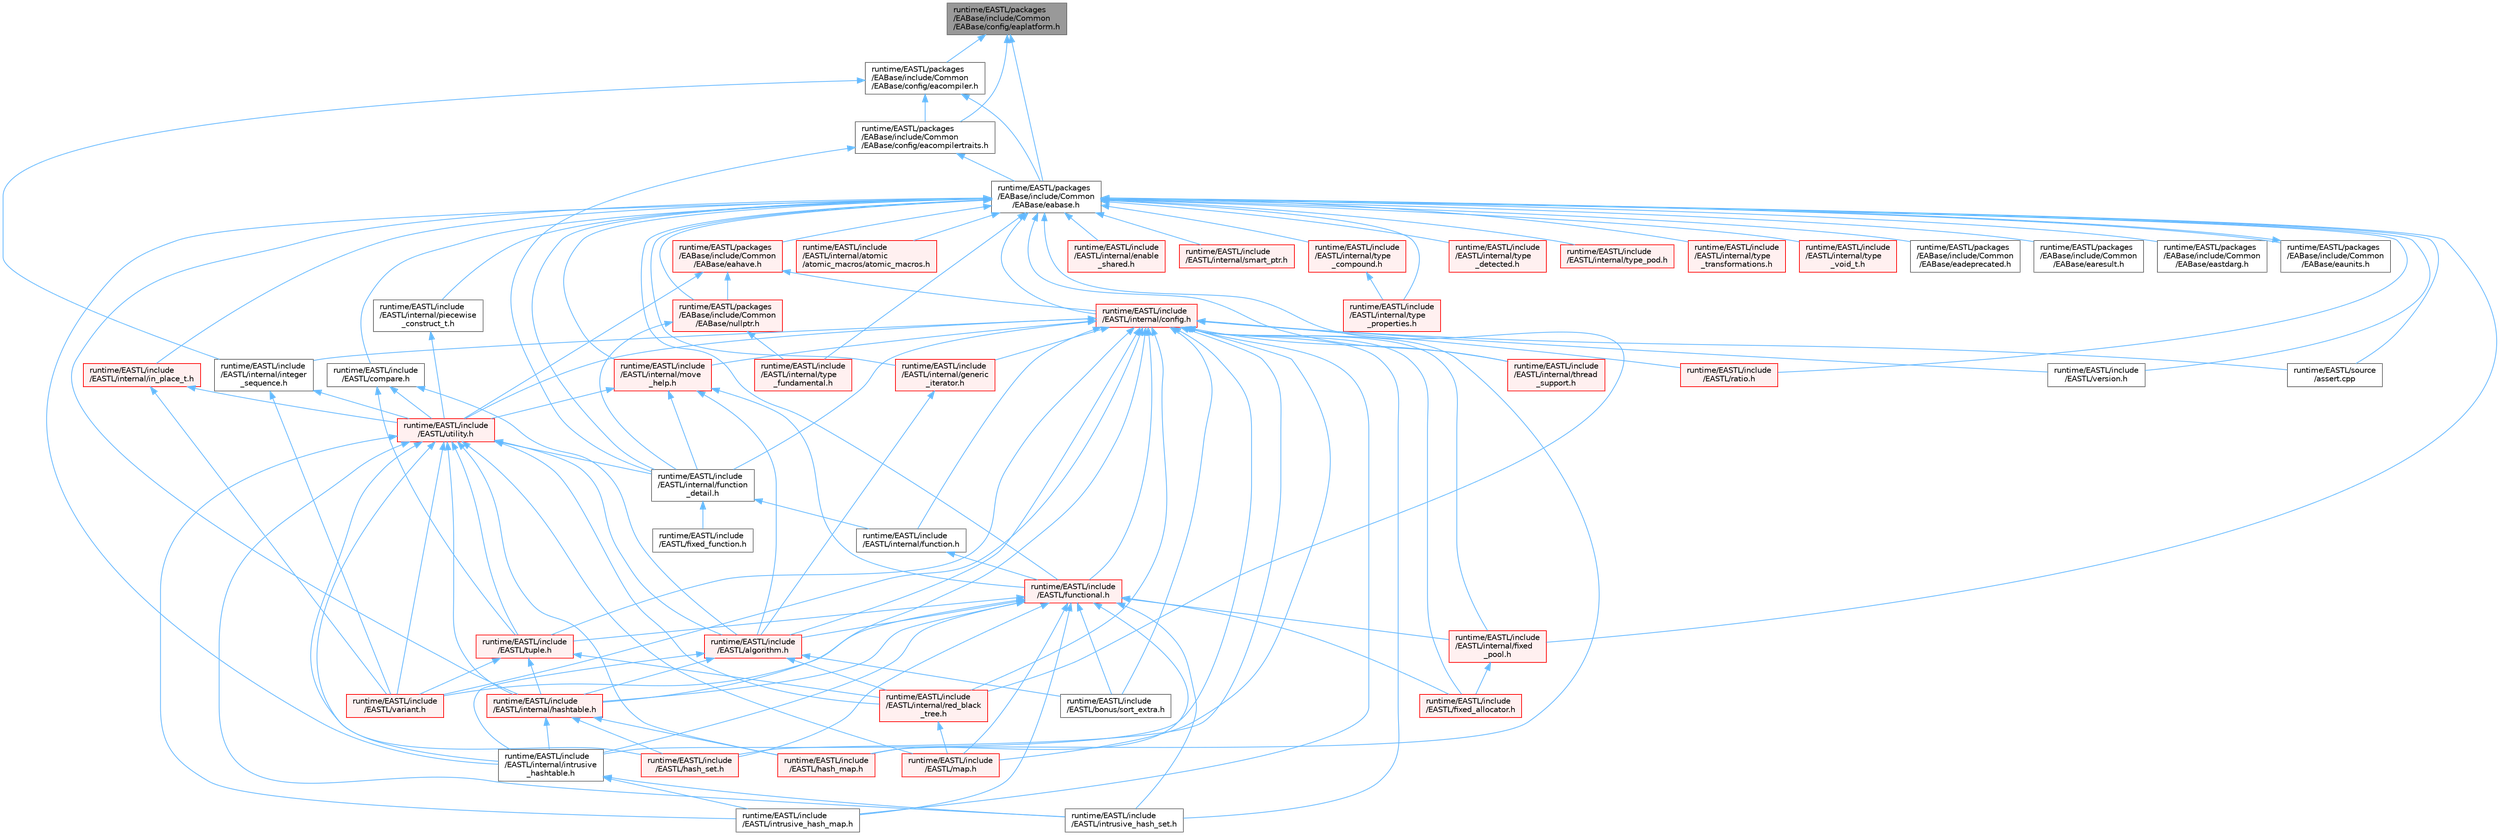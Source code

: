 digraph "runtime/EASTL/packages/EABase/include/Common/EABase/config/eaplatform.h"
{
 // LATEX_PDF_SIZE
  bgcolor="transparent";
  edge [fontname=Helvetica,fontsize=10,labelfontname=Helvetica,labelfontsize=10];
  node [fontname=Helvetica,fontsize=10,shape=box,height=0.2,width=0.4];
  Node1 [id="Node000001",label="runtime/EASTL/packages\l/EABase/include/Common\l/EABase/config/eaplatform.h",height=0.2,width=0.4,color="gray40", fillcolor="grey60", style="filled", fontcolor="black",tooltip=" "];
  Node1 -> Node2 [id="edge1_Node000001_Node000002",dir="back",color="steelblue1",style="solid",tooltip=" "];
  Node2 [id="Node000002",label="runtime/EASTL/packages\l/EABase/include/Common\l/EABase/config/eacompiler.h",height=0.2,width=0.4,color="grey40", fillcolor="white", style="filled",URL="$eacompiler_8h.html",tooltip=" "];
  Node2 -> Node3 [id="edge2_Node000002_Node000003",dir="back",color="steelblue1",style="solid",tooltip=" "];
  Node3 [id="Node000003",label="runtime/EASTL/include\l/EASTL/internal/integer\l_sequence.h",height=0.2,width=0.4,color="grey40", fillcolor="white", style="filled",URL="$integer__sequence_8h.html",tooltip=" "];
  Node3 -> Node4 [id="edge3_Node000003_Node000004",dir="back",color="steelblue1",style="solid",tooltip=" "];
  Node4 [id="Node000004",label="runtime/EASTL/include\l/EASTL/utility.h",height=0.2,width=0.4,color="red", fillcolor="#FFF0F0", style="filled",URL="$_e_a_s_t_l_2include_2_e_a_s_t_l_2utility_8h.html",tooltip=" "];
  Node4 -> Node5 [id="edge4_Node000004_Node000005",dir="back",color="steelblue1",style="solid",tooltip=" "];
  Node5 [id="Node000005",label="runtime/EASTL/include\l/EASTL/algorithm.h",height=0.2,width=0.4,color="red", fillcolor="#FFF0F0", style="filled",URL="$_e_a_s_t_l_2include_2_e_a_s_t_l_2algorithm_8h.html",tooltip=" "];
  Node5 -> Node423 [id="edge5_Node000005_Node000423",dir="back",color="steelblue1",style="solid",tooltip=" "];
  Node423 [id="Node000423",label="runtime/EASTL/include\l/EASTL/bonus/sort_extra.h",height=0.2,width=0.4,color="grey40", fillcolor="white", style="filled",URL="$sort__extra_8h.html",tooltip=" "];
  Node5 -> Node100 [id="edge6_Node000005_Node000100",dir="back",color="steelblue1",style="solid",tooltip=" "];
  Node100 [id="Node000100",label="runtime/EASTL/include\l/EASTL/internal/hashtable.h",height=0.2,width=0.4,color="red", fillcolor="#FFF0F0", style="filled",URL="$hashtable_8h.html",tooltip=" "];
  Node100 -> Node101 [id="edge7_Node000100_Node000101",dir="back",color="steelblue1",style="solid",tooltip=" "];
  Node101 [id="Node000101",label="runtime/EASTL/include\l/EASTL/hash_map.h",height=0.2,width=0.4,color="red", fillcolor="#FFF0F0", style="filled",URL="$hash__map_8h.html",tooltip=" "];
  Node100 -> Node107 [id="edge8_Node000100_Node000107",dir="back",color="steelblue1",style="solid",tooltip=" "];
  Node107 [id="Node000107",label="runtime/EASTL/include\l/EASTL/hash_set.h",height=0.2,width=0.4,color="red", fillcolor="#FFF0F0", style="filled",URL="$hash__set_8h.html",tooltip=" "];
  Node100 -> Node110 [id="edge9_Node000100_Node000110",dir="back",color="steelblue1",style="solid",tooltip=" "];
  Node110 [id="Node000110",label="runtime/EASTL/include\l/EASTL/internal/intrusive\l_hashtable.h",height=0.2,width=0.4,color="grey40", fillcolor="white", style="filled",URL="$intrusive__hashtable_8h.html",tooltip=" "];
  Node110 -> Node111 [id="edge10_Node000110_Node000111",dir="back",color="steelblue1",style="solid",tooltip=" "];
  Node111 [id="Node000111",label="runtime/EASTL/include\l/EASTL/intrusive_hash_map.h",height=0.2,width=0.4,color="grey40", fillcolor="white", style="filled",URL="$intrusive__hash__map_8h.html",tooltip=" "];
  Node110 -> Node112 [id="edge11_Node000110_Node000112",dir="back",color="steelblue1",style="solid",tooltip=" "];
  Node112 [id="Node000112",label="runtime/EASTL/include\l/EASTL/intrusive_hash_set.h",height=0.2,width=0.4,color="grey40", fillcolor="white", style="filled",URL="$intrusive__hash__set_8h.html",tooltip=" "];
  Node5 -> Node110 [id="edge12_Node000005_Node000110",dir="back",color="steelblue1",style="solid",tooltip=" "];
  Node5 -> Node428 [id="edge13_Node000005_Node000428",dir="back",color="steelblue1",style="solid",tooltip=" "];
  Node428 [id="Node000428",label="runtime/EASTL/include\l/EASTL/internal/red_black\l_tree.h",height=0.2,width=0.4,color="red", fillcolor="#FFF0F0", style="filled",URL="$red__black__tree_8h.html",tooltip=" "];
  Node428 -> Node429 [id="edge14_Node000428_Node000429",dir="back",color="steelblue1",style="solid",tooltip=" "];
  Node429 [id="Node000429",label="runtime/EASTL/include\l/EASTL/map.h",height=0.2,width=0.4,color="red", fillcolor="#FFF0F0", style="filled",URL="$_e_a_s_t_l_2include_2_e_a_s_t_l_2map_8h.html",tooltip=" "];
  Node4 -> Node101 [id="edge15_Node000004_Node000101",dir="back",color="steelblue1",style="solid",tooltip=" "];
  Node4 -> Node107 [id="edge16_Node000004_Node000107",dir="back",color="steelblue1",style="solid",tooltip=" "];
  Node4 -> Node477 [id="edge17_Node000004_Node000477",dir="back",color="steelblue1",style="solid",tooltip=" "];
  Node477 [id="Node000477",label="runtime/EASTL/include\l/EASTL/internal/function\l_detail.h",height=0.2,width=0.4,color="grey40", fillcolor="white", style="filled",URL="$function__detail_8h.html",tooltip=" "];
  Node477 -> Node478 [id="edge18_Node000477_Node000478",dir="back",color="steelblue1",style="solid",tooltip=" "];
  Node478 [id="Node000478",label="runtime/EASTL/include\l/EASTL/fixed_function.h",height=0.2,width=0.4,color="grey40", fillcolor="white", style="filled",URL="$fixed__function_8h.html",tooltip=" "];
  Node477 -> Node479 [id="edge19_Node000477_Node000479",dir="back",color="steelblue1",style="solid",tooltip=" "];
  Node479 [id="Node000479",label="runtime/EASTL/include\l/EASTL/internal/function.h",height=0.2,width=0.4,color="grey40", fillcolor="white", style="filled",URL="$_e_a_s_t_l_2include_2_e_a_s_t_l_2internal_2function_8h.html",tooltip=" "];
  Node479 -> Node480 [id="edge20_Node000479_Node000480",dir="back",color="steelblue1",style="solid",tooltip=" "];
  Node480 [id="Node000480",label="runtime/EASTL/include\l/EASTL/functional.h",height=0.2,width=0.4,color="red", fillcolor="#FFF0F0", style="filled",URL="$_e_a_s_t_l_2include_2_e_a_s_t_l_2functional_8h.html",tooltip=" "];
  Node480 -> Node5 [id="edge21_Node000480_Node000005",dir="back",color="steelblue1",style="solid",tooltip=" "];
  Node480 -> Node423 [id="edge22_Node000480_Node000423",dir="back",color="steelblue1",style="solid",tooltip=" "];
  Node480 -> Node444 [id="edge23_Node000480_Node000444",dir="back",color="steelblue1",style="solid",tooltip=" "];
  Node444 [id="Node000444",label="runtime/EASTL/include\l/EASTL/fixed_allocator.h",height=0.2,width=0.4,color="red", fillcolor="#FFF0F0", style="filled",URL="$fixed__allocator_8h.html",tooltip=" "];
  Node480 -> Node101 [id="edge24_Node000480_Node000101",dir="back",color="steelblue1",style="solid",tooltip=" "];
  Node480 -> Node107 [id="edge25_Node000480_Node000107",dir="back",color="steelblue1",style="solid",tooltip=" "];
  Node480 -> Node446 [id="edge26_Node000480_Node000446",dir="back",color="steelblue1",style="solid",tooltip=" "];
  Node446 [id="Node000446",label="runtime/EASTL/include\l/EASTL/internal/fixed\l_pool.h",height=0.2,width=0.4,color="red", fillcolor="#FFF0F0", style="filled",URL="$fixed__pool_8h.html",tooltip=" "];
  Node446 -> Node444 [id="edge27_Node000446_Node000444",dir="back",color="steelblue1",style="solid",tooltip=" "];
  Node480 -> Node100 [id="edge28_Node000480_Node000100",dir="back",color="steelblue1",style="solid",tooltip=" "];
  Node480 -> Node110 [id="edge29_Node000480_Node000110",dir="back",color="steelblue1",style="solid",tooltip=" "];
  Node480 -> Node111 [id="edge30_Node000480_Node000111",dir="back",color="steelblue1",style="solid",tooltip=" "];
  Node480 -> Node112 [id="edge31_Node000480_Node000112",dir="back",color="steelblue1",style="solid",tooltip=" "];
  Node480 -> Node429 [id="edge32_Node000480_Node000429",dir="back",color="steelblue1",style="solid",tooltip=" "];
  Node480 -> Node481 [id="edge33_Node000480_Node000481",dir="back",color="steelblue1",style="solid",tooltip=" "];
  Node481 [id="Node000481",label="runtime/EASTL/include\l/EASTL/tuple.h",height=0.2,width=0.4,color="red", fillcolor="#FFF0F0", style="filled",URL="$tuple_8h.html",tooltip=" "];
  Node481 -> Node100 [id="edge34_Node000481_Node000100",dir="back",color="steelblue1",style="solid",tooltip=" "];
  Node481 -> Node428 [id="edge35_Node000481_Node000428",dir="back",color="steelblue1",style="solid",tooltip=" "];
  Node481 -> Node419 [id="edge36_Node000481_Node000419",dir="back",color="steelblue1",style="solid",tooltip=" "];
  Node419 [id="Node000419",label="runtime/EASTL/include\l/EASTL/variant.h",height=0.2,width=0.4,color="red", fillcolor="#FFF0F0", style="filled",URL="$_e_a_s_t_l_2include_2_e_a_s_t_l_2variant_8h.html",tooltip=" "];
  Node480 -> Node419 [id="edge37_Node000480_Node000419",dir="back",color="steelblue1",style="solid",tooltip=" "];
  Node4 -> Node100 [id="edge38_Node000004_Node000100",dir="back",color="steelblue1",style="solid",tooltip=" "];
  Node4 -> Node110 [id="edge39_Node000004_Node000110",dir="back",color="steelblue1",style="solid",tooltip=" "];
  Node4 -> Node428 [id="edge40_Node000004_Node000428",dir="back",color="steelblue1",style="solid",tooltip=" "];
  Node4 -> Node111 [id="edge41_Node000004_Node000111",dir="back",color="steelblue1",style="solid",tooltip=" "];
  Node4 -> Node112 [id="edge42_Node000004_Node000112",dir="back",color="steelblue1",style="solid",tooltip=" "];
  Node4 -> Node429 [id="edge43_Node000004_Node000429",dir="back",color="steelblue1",style="solid",tooltip=" "];
  Node4 -> Node481 [id="edge44_Node000004_Node000481",dir="back",color="steelblue1",style="solid",tooltip=" "];
  Node4 -> Node419 [id="edge45_Node000004_Node000419",dir="back",color="steelblue1",style="solid",tooltip=" "];
  Node3 -> Node419 [id="edge46_Node000003_Node000419",dir="back",color="steelblue1",style="solid",tooltip=" "];
  Node2 -> Node484 [id="edge47_Node000002_Node000484",dir="back",color="steelblue1",style="solid",tooltip=" "];
  Node484 [id="Node000484",label="runtime/EASTL/packages\l/EABase/include/Common\l/EABase/config/eacompilertraits.h",height=0.2,width=0.4,color="grey40", fillcolor="white", style="filled",URL="$eacompilertraits_8h.html",tooltip=" "];
  Node484 -> Node477 [id="edge48_Node000484_Node000477",dir="back",color="steelblue1",style="solid",tooltip=" "];
  Node484 -> Node485 [id="edge49_Node000484_Node000485",dir="back",color="steelblue1",style="solid",tooltip=" "];
  Node485 [id="Node000485",label="runtime/EASTL/packages\l/EABase/include/Common\l/EABase/eabase.h",height=0.2,width=0.4,color="grey40", fillcolor="white", style="filled",URL="$eabase_8h.html",tooltip=" "];
  Node485 -> Node486 [id="edge50_Node000485_Node000486",dir="back",color="steelblue1",style="solid",tooltip=" "];
  Node486 [id="Node000486",label="runtime/EASTL/include\l/EASTL/compare.h",height=0.2,width=0.4,color="grey40", fillcolor="white", style="filled",URL="$compare_8h.html",tooltip=" "];
  Node486 -> Node5 [id="edge51_Node000486_Node000005",dir="back",color="steelblue1",style="solid",tooltip=" "];
  Node486 -> Node481 [id="edge52_Node000486_Node000481",dir="back",color="steelblue1",style="solid",tooltip=" "];
  Node486 -> Node4 [id="edge53_Node000486_Node000004",dir="back",color="steelblue1",style="solid",tooltip=" "];
  Node485 -> Node480 [id="edge54_Node000485_Node000480",dir="back",color="steelblue1",style="solid",tooltip=" "];
  Node485 -> Node487 [id="edge55_Node000485_Node000487",dir="back",color="steelblue1",style="solid",tooltip=" "];
  Node487 [id="Node000487",label="runtime/EASTL/include\l/EASTL/internal/atomic\l/atomic_macros/atomic_macros.h",height=0.2,width=0.4,color="red", fillcolor="#FFF0F0", style="filled",URL="$atomic__macros_2atomic__macros_8h.html",tooltip=" "];
  Node485 -> Node489 [id="edge56_Node000485_Node000489",dir="back",color="steelblue1",style="solid",tooltip=" "];
  Node489 [id="Node000489",label="runtime/EASTL/include\l/EASTL/internal/config.h",height=0.2,width=0.4,color="red", fillcolor="#FFF0F0", style="filled",URL="$config_8h.html",tooltip=" "];
  Node489 -> Node5 [id="edge57_Node000489_Node000005",dir="back",color="steelblue1",style="solid",tooltip=" "];
  Node489 -> Node423 [id="edge58_Node000489_Node000423",dir="back",color="steelblue1",style="solid",tooltip=" "];
  Node489 -> Node444 [id="edge59_Node000489_Node000444",dir="back",color="steelblue1",style="solid",tooltip=" "];
  Node489 -> Node480 [id="edge60_Node000489_Node000480",dir="back",color="steelblue1",style="solid",tooltip=" "];
  Node489 -> Node101 [id="edge61_Node000489_Node000101",dir="back",color="steelblue1",style="solid",tooltip=" "];
  Node489 -> Node107 [id="edge62_Node000489_Node000107",dir="back",color="steelblue1",style="solid",tooltip=" "];
  Node489 -> Node446 [id="edge63_Node000489_Node000446",dir="back",color="steelblue1",style="solid",tooltip=" "];
  Node489 -> Node479 [id="edge64_Node000489_Node000479",dir="back",color="steelblue1",style="solid",tooltip=" "];
  Node489 -> Node477 [id="edge65_Node000489_Node000477",dir="back",color="steelblue1",style="solid",tooltip=" "];
  Node489 -> Node504 [id="edge66_Node000489_Node000504",dir="back",color="steelblue1",style="solid",tooltip=" "];
  Node504 [id="Node000504",label="runtime/EASTL/include\l/EASTL/internal/generic\l_iterator.h",height=0.2,width=0.4,color="red", fillcolor="#FFF0F0", style="filled",URL="$generic__iterator_8h.html",tooltip=" "];
  Node504 -> Node5 [id="edge67_Node000504_Node000005",dir="back",color="steelblue1",style="solid",tooltip=" "];
  Node489 -> Node100 [id="edge68_Node000489_Node000100",dir="back",color="steelblue1",style="solid",tooltip=" "];
  Node489 -> Node3 [id="edge69_Node000489_Node000003",dir="back",color="steelblue1",style="solid",tooltip=" "];
  Node489 -> Node110 [id="edge70_Node000489_Node000110",dir="back",color="steelblue1",style="solid",tooltip=" "];
  Node489 -> Node510 [id="edge71_Node000489_Node000510",dir="back",color="steelblue1",style="solid",tooltip=" "];
  Node510 [id="Node000510",label="runtime/EASTL/include\l/EASTL/internal/move\l_help.h",height=0.2,width=0.4,color="red", fillcolor="#FFF0F0", style="filled",URL="$move__help_8h.html",tooltip=" "];
  Node510 -> Node5 [id="edge72_Node000510_Node000005",dir="back",color="steelblue1",style="solid",tooltip=" "];
  Node510 -> Node480 [id="edge73_Node000510_Node000480",dir="back",color="steelblue1",style="solid",tooltip=" "];
  Node510 -> Node477 [id="edge74_Node000510_Node000477",dir="back",color="steelblue1",style="solid",tooltip=" "];
  Node510 -> Node4 [id="edge75_Node000510_Node000004",dir="back",color="steelblue1",style="solid",tooltip=" "];
  Node489 -> Node428 [id="edge76_Node000489_Node000428",dir="back",color="steelblue1",style="solid",tooltip=" "];
  Node489 -> Node513 [id="edge77_Node000489_Node000513",dir="back",color="steelblue1",style="solid",tooltip=" "];
  Node513 [id="Node000513",label="runtime/EASTL/include\l/EASTL/internal/thread\l_support.h",height=0.2,width=0.4,color="red", fillcolor="#FFF0F0", style="filled",URL="$thread__support_8h.html",tooltip=" "];
  Node489 -> Node111 [id="edge78_Node000489_Node000111",dir="back",color="steelblue1",style="solid",tooltip=" "];
  Node489 -> Node112 [id="edge79_Node000489_Node000112",dir="back",color="steelblue1",style="solid",tooltip=" "];
  Node489 -> Node429 [id="edge80_Node000489_Node000429",dir="back",color="steelblue1",style="solid",tooltip=" "];
  Node489 -> Node520 [id="edge81_Node000489_Node000520",dir="back",color="steelblue1",style="solid",tooltip=" "];
  Node520 [id="Node000520",label="runtime/EASTL/include\l/EASTL/ratio.h",height=0.2,width=0.4,color="red", fillcolor="#FFF0F0", style="filled",URL="$ratio_8h.html",tooltip=" "];
  Node489 -> Node481 [id="edge82_Node000489_Node000481",dir="back",color="steelblue1",style="solid",tooltip=" "];
  Node489 -> Node4 [id="edge83_Node000489_Node000004",dir="back",color="steelblue1",style="solid",tooltip=" "];
  Node489 -> Node419 [id="edge84_Node000489_Node000419",dir="back",color="steelblue1",style="solid",tooltip=" "];
  Node489 -> Node527 [id="edge85_Node000489_Node000527",dir="back",color="steelblue1",style="solid",tooltip=" "];
  Node527 [id="Node000527",label="runtime/EASTL/include\l/EASTL/version.h",height=0.2,width=0.4,color="grey40", fillcolor="white", style="filled",URL="$_e_a_s_t_l_2include_2_e_a_s_t_l_2version_8h.html",tooltip=" "];
  Node489 -> Node528 [id="edge86_Node000489_Node000528",dir="back",color="steelblue1",style="solid",tooltip=" "];
  Node528 [id="Node000528",label="runtime/EASTL/source\l/assert.cpp",height=0.2,width=0.4,color="grey40", fillcolor="white", style="filled",URL="$assert_8cpp.html",tooltip=" "];
  Node485 -> Node529 [id="edge87_Node000485_Node000529",dir="back",color="steelblue1",style="solid",tooltip=" "];
  Node529 [id="Node000529",label="runtime/EASTL/include\l/EASTL/internal/enable\l_shared.h",height=0.2,width=0.4,color="red", fillcolor="#FFF0F0", style="filled",URL="$enable__shared_8h.html",tooltip=" "];
  Node485 -> Node446 [id="edge88_Node000485_Node000446",dir="back",color="steelblue1",style="solid",tooltip=" "];
  Node485 -> Node477 [id="edge89_Node000485_Node000477",dir="back",color="steelblue1",style="solid",tooltip=" "];
  Node485 -> Node504 [id="edge90_Node000485_Node000504",dir="back",color="steelblue1",style="solid",tooltip=" "];
  Node485 -> Node100 [id="edge91_Node000485_Node000100",dir="back",color="steelblue1",style="solid",tooltip=" "];
  Node485 -> Node530 [id="edge92_Node000485_Node000530",dir="back",color="steelblue1",style="solid",tooltip=" "];
  Node530 [id="Node000530",label="runtime/EASTL/include\l/EASTL/internal/in_place_t.h",height=0.2,width=0.4,color="red", fillcolor="#FFF0F0", style="filled",URL="$in__place__t_8h.html",tooltip=" "];
  Node530 -> Node4 [id="edge93_Node000530_Node000004",dir="back",color="steelblue1",style="solid",tooltip=" "];
  Node530 -> Node419 [id="edge94_Node000530_Node000419",dir="back",color="steelblue1",style="solid",tooltip=" "];
  Node485 -> Node110 [id="edge95_Node000485_Node000110",dir="back",color="steelblue1",style="solid",tooltip=" "];
  Node485 -> Node510 [id="edge96_Node000485_Node000510",dir="back",color="steelblue1",style="solid",tooltip=" "];
  Node485 -> Node531 [id="edge97_Node000485_Node000531",dir="back",color="steelblue1",style="solid",tooltip=" "];
  Node531 [id="Node000531",label="runtime/EASTL/include\l/EASTL/internal/piecewise\l_construct_t.h",height=0.2,width=0.4,color="grey40", fillcolor="white", style="filled",URL="$piecewise__construct__t_8h.html",tooltip=" "];
  Node531 -> Node4 [id="edge98_Node000531_Node000004",dir="back",color="steelblue1",style="solid",tooltip=" "];
  Node485 -> Node428 [id="edge99_Node000485_Node000428",dir="back",color="steelblue1",style="solid",tooltip=" "];
  Node485 -> Node451 [id="edge100_Node000485_Node000451",dir="back",color="steelblue1",style="solid",tooltip=" "];
  Node451 [id="Node000451",label="runtime/EASTL/include\l/EASTL/internal/smart_ptr.h",height=0.2,width=0.4,color="red", fillcolor="#FFF0F0", style="filled",URL="$smart__ptr_8h.html",tooltip=" "];
  Node485 -> Node513 [id="edge101_Node000485_Node000513",dir="back",color="steelblue1",style="solid",tooltip=" "];
  Node485 -> Node532 [id="edge102_Node000485_Node000532",dir="back",color="steelblue1",style="solid",tooltip=" "];
  Node532 [id="Node000532",label="runtime/EASTL/include\l/EASTL/internal/type\l_compound.h",height=0.2,width=0.4,color="red", fillcolor="#FFF0F0", style="filled",URL="$type__compound_8h.html",tooltip=" "];
  Node532 -> Node533 [id="edge103_Node000532_Node000533",dir="back",color="steelblue1",style="solid",tooltip=" "];
  Node533 [id="Node000533",label="runtime/EASTL/include\l/EASTL/internal/type\l_properties.h",height=0.2,width=0.4,color="red", fillcolor="#FFF0F0", style="filled",URL="$type__properties_8h.html",tooltip=" "];
  Node485 -> Node524 [id="edge104_Node000485_Node000524",dir="back",color="steelblue1",style="solid",tooltip=" "];
  Node524 [id="Node000524",label="runtime/EASTL/include\l/EASTL/internal/type\l_detected.h",height=0.2,width=0.4,color="red", fillcolor="#FFF0F0", style="filled",URL="$type__detected_8h.html",tooltip=" "];
  Node485 -> Node534 [id="edge105_Node000485_Node000534",dir="back",color="steelblue1",style="solid",tooltip=" "];
  Node534 [id="Node000534",label="runtime/EASTL/include\l/EASTL/internal/type\l_fundamental.h",height=0.2,width=0.4,color="red", fillcolor="#FFF0F0", style="filled",URL="$type__fundamental_8h.html",tooltip=" "];
  Node485 -> Node525 [id="edge106_Node000485_Node000525",dir="back",color="steelblue1",style="solid",tooltip=" "];
  Node525 [id="Node000525",label="runtime/EASTL/include\l/EASTL/internal/type_pod.h",height=0.2,width=0.4,color="red", fillcolor="#FFF0F0", style="filled",URL="$type__pod_8h.html",tooltip=" "];
  Node485 -> Node533 [id="edge107_Node000485_Node000533",dir="back",color="steelblue1",style="solid",tooltip=" "];
  Node485 -> Node535 [id="edge108_Node000485_Node000535",dir="back",color="steelblue1",style="solid",tooltip=" "];
  Node535 [id="Node000535",label="runtime/EASTL/include\l/EASTL/internal/type\l_transformations.h",height=0.2,width=0.4,color="red", fillcolor="#FFF0F0", style="filled",URL="$type__transformations_8h.html",tooltip=" "];
  Node485 -> Node536 [id="edge109_Node000485_Node000536",dir="back",color="steelblue1",style="solid",tooltip=" "];
  Node536 [id="Node000536",label="runtime/EASTL/include\l/EASTL/internal/type\l_void_t.h",height=0.2,width=0.4,color="red", fillcolor="#FFF0F0", style="filled",URL="$type__void__t_8h.html",tooltip=" "];
  Node485 -> Node520 [id="edge110_Node000485_Node000520",dir="back",color="steelblue1",style="solid",tooltip=" "];
  Node485 -> Node527 [id="edge111_Node000485_Node000527",dir="back",color="steelblue1",style="solid",tooltip=" "];
  Node485 -> Node537 [id="edge112_Node000485_Node000537",dir="back",color="steelblue1",style="solid",tooltip=" "];
  Node537 [id="Node000537",label="runtime/EASTL/packages\l/EABase/include/Common\l/EABase/eadeprecated.h",height=0.2,width=0.4,color="grey40", fillcolor="white", style="filled",URL="$eadeprecated_8h.html",tooltip=" "];
  Node485 -> Node538 [id="edge113_Node000485_Node000538",dir="back",color="steelblue1",style="solid",tooltip=" "];
  Node538 [id="Node000538",label="runtime/EASTL/packages\l/EABase/include/Common\l/EABase/eahave.h",height=0.2,width=0.4,color="red", fillcolor="#FFF0F0", style="filled",URL="$eahave_8h.html",tooltip=" "];
  Node538 -> Node489 [id="edge114_Node000538_Node000489",dir="back",color="steelblue1",style="solid",tooltip=" "];
  Node538 -> Node4 [id="edge115_Node000538_Node000004",dir="back",color="steelblue1",style="solid",tooltip=" "];
  Node538 -> Node539 [id="edge116_Node000538_Node000539",dir="back",color="steelblue1",style="solid",tooltip=" "];
  Node539 [id="Node000539",label="runtime/EASTL/packages\l/EABase/include/Common\l/EABase/nullptr.h",height=0.2,width=0.4,color="red", fillcolor="#FFF0F0", style="filled",URL="$nullptr_8h.html",tooltip=" "];
  Node539 -> Node477 [id="edge117_Node000539_Node000477",dir="back",color="steelblue1",style="solid",tooltip=" "];
  Node539 -> Node534 [id="edge118_Node000539_Node000534",dir="back",color="steelblue1",style="solid",tooltip=" "];
  Node485 -> Node540 [id="edge119_Node000485_Node000540",dir="back",color="steelblue1",style="solid",tooltip=" "];
  Node540 [id="Node000540",label="runtime/EASTL/packages\l/EABase/include/Common\l/EABase/earesult.h",height=0.2,width=0.4,color="grey40", fillcolor="white", style="filled",URL="$earesult_8h.html",tooltip=" "];
  Node485 -> Node541 [id="edge120_Node000485_Node000541",dir="back",color="steelblue1",style="solid",tooltip=" "];
  Node541 [id="Node000541",label="runtime/EASTL/packages\l/EABase/include/Common\l/EABase/eastdarg.h",height=0.2,width=0.4,color="grey40", fillcolor="white", style="filled",URL="$eastdarg_8h.html",tooltip=" "];
  Node485 -> Node542 [id="edge121_Node000485_Node000542",dir="back",color="steelblue1",style="solid",tooltip=" "];
  Node542 [id="Node000542",label="runtime/EASTL/packages\l/EABase/include/Common\l/EABase/eaunits.h",height=0.2,width=0.4,color="grey40", fillcolor="white", style="filled",URL="$eaunits_8h.html",tooltip=" "];
  Node542 -> Node485 [id="edge122_Node000542_Node000485",dir="back",color="steelblue1",style="solid",tooltip=" "];
  Node485 -> Node539 [id="edge123_Node000485_Node000539",dir="back",color="steelblue1",style="solid",tooltip=" "];
  Node485 -> Node528 [id="edge124_Node000485_Node000528",dir="back",color="steelblue1",style="solid",tooltip=" "];
  Node2 -> Node485 [id="edge125_Node000002_Node000485",dir="back",color="steelblue1",style="solid",tooltip=" "];
  Node1 -> Node484 [id="edge126_Node000001_Node000484",dir="back",color="steelblue1",style="solid",tooltip=" "];
  Node1 -> Node485 [id="edge127_Node000001_Node000485",dir="back",color="steelblue1",style="solid",tooltip=" "];
}

